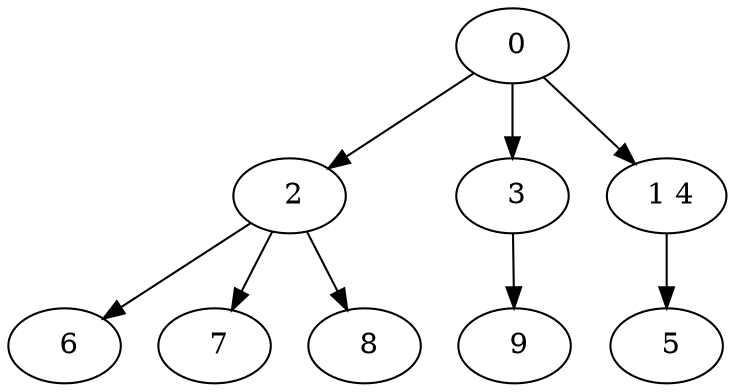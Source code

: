 digraph mytree {
" 0" -> " 2";
" 0" -> " 3";
" 0" -> " 1 4";
" 2" -> " 6";
" 2" -> " 7";
" 2" -> " 8";
" 3" -> " 9";
" 1 4" -> " 5";
" 6";
" 7";
" 8";
" 5";
" 9";
}
